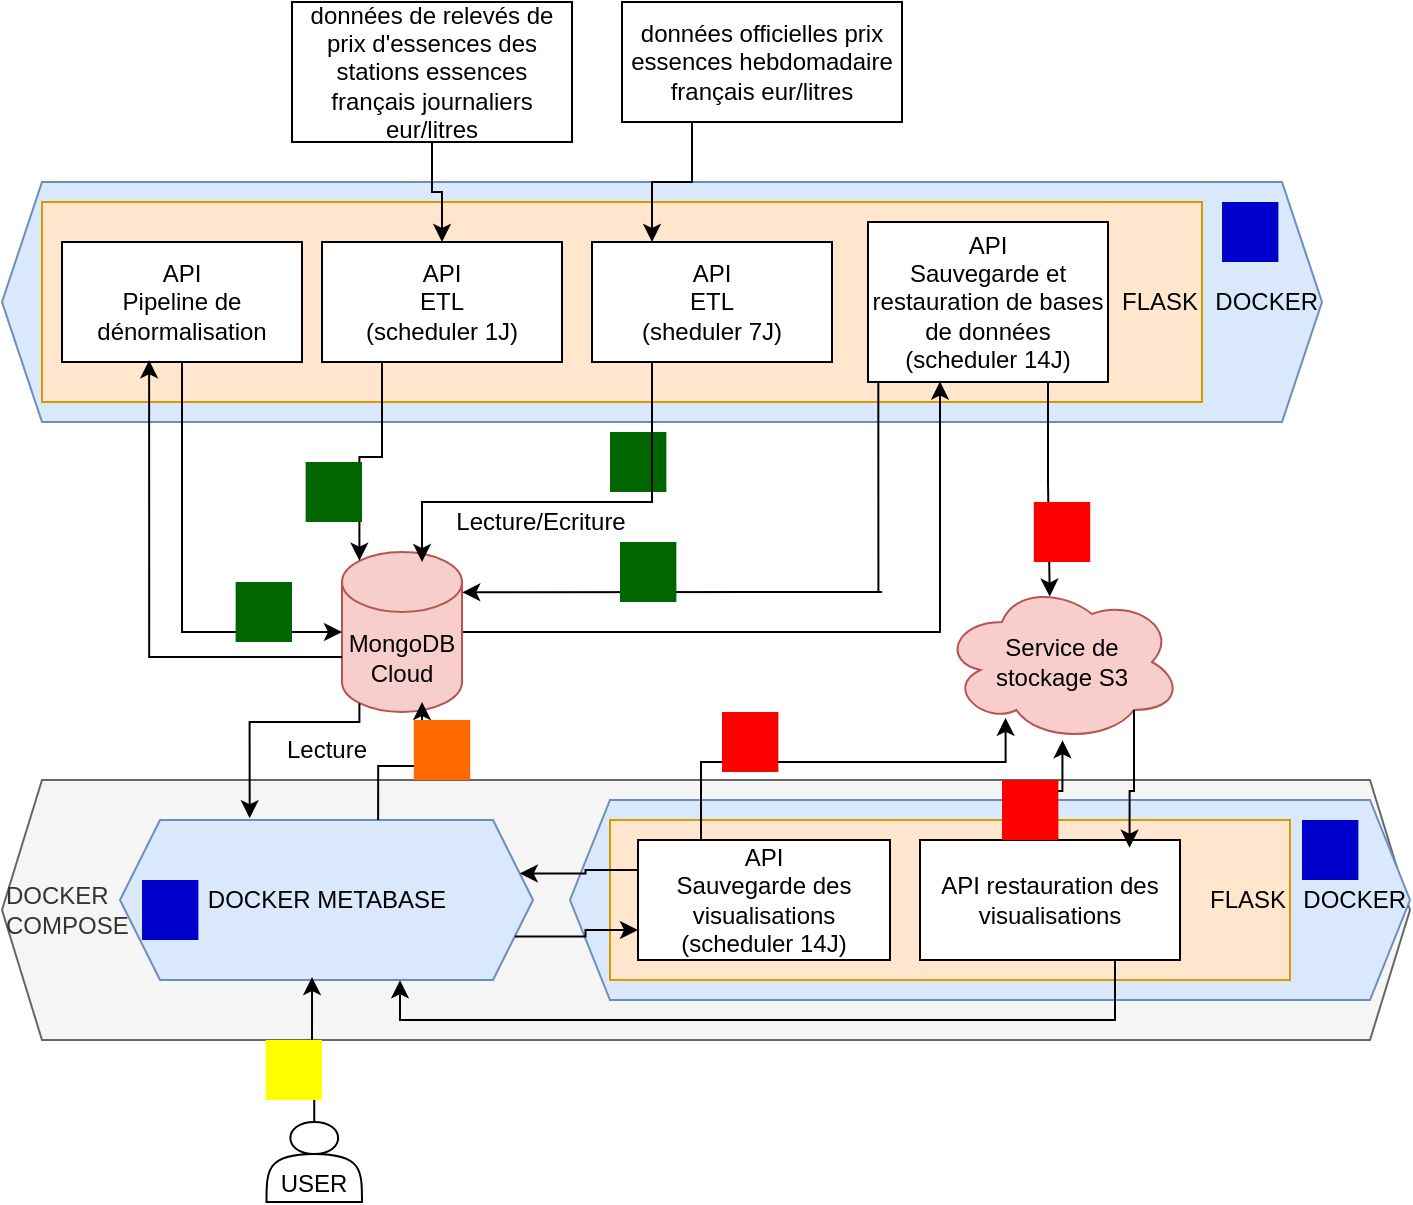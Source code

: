 <mxfile version="27.2.0">
  <diagram name="Page-1" id="DYus6r99QH-YhqP8SPfU">
    <mxGraphModel dx="1240" dy="646" grid="1" gridSize="10" guides="1" tooltips="1" connect="1" arrows="1" fold="1" page="1" pageScale="1" pageWidth="827" pageHeight="1169" math="0" shadow="0">
      <root>
        <mxCell id="0" />
        <mxCell id="1" parent="0" />
        <mxCell id="x7UDAzUqGDP_pL8HJtb2-10" value="DOCKER&lt;br&gt;COMPOSE" style="shape=hexagon;perimeter=hexagonPerimeter2;whiteSpace=wrap;html=1;fixedSize=1;align=left;fillColor=#f5f5f5;strokeColor=#666666;fontColor=#333333;" parent="1" vertex="1">
          <mxGeometry x="90" y="629" width="704" height="130" as="geometry" />
        </mxCell>
        <mxCell id="HPA1k4R3t_jq5nEZBtTo-7" value="DOCKER" style="shape=hexagon;perimeter=hexagonPerimeter2;whiteSpace=wrap;html=1;fixedSize=1;align=right;fillColor=#dae8fc;strokeColor=#6c8ebf;" parent="1" vertex="1">
          <mxGeometry x="374" y="639" width="420" height="100" as="geometry" />
        </mxCell>
        <mxCell id="HPA1k4R3t_jq5nEZBtTo-8" value="DOCKER METABASE" style="shape=hexagon;perimeter=hexagonPerimeter2;whiteSpace=wrap;html=1;fixedSize=1;align=center;fillColor=#dae8fc;strokeColor=#6c8ebf;" parent="1" vertex="1">
          <mxGeometry x="149" y="649" width="206.5" height="80" as="geometry" />
        </mxCell>
        <mxCell id="HPA1k4R3t_jq5nEZBtTo-6" value="DOCKER" style="shape=hexagon;perimeter=hexagonPerimeter2;whiteSpace=wrap;html=1;fixedSize=1;align=right;fillColor=#dae8fc;strokeColor=#6c8ebf;" parent="1" vertex="1">
          <mxGeometry x="90" y="330" width="660" height="120" as="geometry" />
        </mxCell>
        <mxCell id="RvFatmFrUb0J1HVwR3kz-6" value="FLASK" style="rounded=0;whiteSpace=wrap;html=1;align=right;fillColor=#ffe6cc;strokeColor=#d79b00;" parent="1" vertex="1">
          <mxGeometry x="110" y="340" width="580" height="100" as="geometry" />
        </mxCell>
        <mxCell id="RvFatmFrUb0J1HVwR3kz-7" style="edgeStyle=orthogonalEdgeStyle;rounded=0;orthogonalLoop=1;jettySize=auto;html=1;exitX=0.5;exitY=1;exitDx=0;exitDy=0;" parent="1" source="RvFatmFrUb0J1HVwR3kz-2" target="RvFatmFrUb0J1HVwR3kz-4" edge="1">
          <mxGeometry relative="1" as="geometry" />
        </mxCell>
        <mxCell id="RvFatmFrUb0J1HVwR3kz-2" value="&lt;span style=&quot;background-color: transparent; color: light-dark(rgb(0, 0, 0), rgb(255, 255, 255));&quot;&gt;données de relevés de prix d&#39;essences des stations essences français journaliers eur/litres&lt;/span&gt;" style="rounded=0;whiteSpace=wrap;html=1;" parent="1" vertex="1">
          <mxGeometry x="235" y="240" width="140" height="70" as="geometry" />
        </mxCell>
        <mxCell id="x7UDAzUqGDP_pL8HJtb2-3" style="edgeStyle=orthogonalEdgeStyle;rounded=0;orthogonalLoop=1;jettySize=auto;html=1;exitX=0.25;exitY=1;exitDx=0;exitDy=0;entryX=0.25;entryY=0;entryDx=0;entryDy=0;" parent="1" source="RvFatmFrUb0J1HVwR3kz-3" target="RvFatmFrUb0J1HVwR3kz-5" edge="1">
          <mxGeometry relative="1" as="geometry" />
        </mxCell>
        <mxCell id="RvFatmFrUb0J1HVwR3kz-3" value="données officielles prix essences hebdomadaire&lt;div&gt;français eur/litres&lt;/div&gt;" style="rounded=0;whiteSpace=wrap;html=1;" parent="1" vertex="1">
          <mxGeometry x="400" y="240" width="140" height="60" as="geometry" />
        </mxCell>
        <mxCell id="RvFatmFrUb0J1HVwR3kz-4" value="API&lt;br&gt;ETL&lt;br&gt;(scheduler 1J)" style="rounded=0;whiteSpace=wrap;html=1;" parent="1" vertex="1">
          <mxGeometry x="250" y="360" width="120" height="60" as="geometry" />
        </mxCell>
        <mxCell id="RvFatmFrUb0J1HVwR3kz-5" value="API&lt;br&gt;ETL&lt;br&gt;(sheduler 7J)" style="rounded=0;whiteSpace=wrap;html=1;" parent="1" vertex="1">
          <mxGeometry x="385" y="360" width="120" height="60" as="geometry" />
        </mxCell>
        <mxCell id="RvFatmFrUb0J1HVwR3kz-23" style="edgeStyle=orthogonalEdgeStyle;rounded=0;orthogonalLoop=1;jettySize=auto;html=1;exitX=1;exitY=0.5;exitDx=0;exitDy=0;exitPerimeter=0;entryX=0.3;entryY=0.997;entryDx=0;entryDy=0;entryPerimeter=0;" parent="1" source="RvFatmFrUb0J1HVwR3kz-9" target="RvFatmFrUb0J1HVwR3kz-19" edge="1">
          <mxGeometry relative="1" as="geometry">
            <mxPoint x="540" y="420" as="targetPoint" />
            <Array as="points">
              <mxPoint x="559" y="555" />
            </Array>
          </mxGeometry>
        </mxCell>
        <mxCell id="RvFatmFrUb0J1HVwR3kz-9" value="MongoDB&lt;br&gt;Cloud" style="shape=cylinder3;whiteSpace=wrap;html=1;boundedLbl=1;backgroundOutline=1;size=15;fillColor=#f8cecc;strokeColor=#b85450;" parent="1" vertex="1">
          <mxGeometry x="260" y="515" width="60" height="80" as="geometry" />
        </mxCell>
        <mxCell id="RvFatmFrUb0J1HVwR3kz-19" value="API&lt;br&gt;Sauvegarde et restauration de bases de données&lt;br&gt;(scheduler 14J)" style="rounded=0;whiteSpace=wrap;html=1;" parent="1" vertex="1">
          <mxGeometry x="523" y="350" width="120" height="80" as="geometry" />
        </mxCell>
        <mxCell id="RvFatmFrUb0J1HVwR3kz-20" style="edgeStyle=orthogonalEdgeStyle;rounded=0;orthogonalLoop=1;jettySize=auto;html=1;exitX=0.25;exitY=1;exitDx=0;exitDy=0;entryX=0.145;entryY=0;entryDx=0;entryDy=4.35;entryPerimeter=0;" parent="1" source="RvFatmFrUb0J1HVwR3kz-4" target="RvFatmFrUb0J1HVwR3kz-9" edge="1">
          <mxGeometry relative="1" as="geometry" />
        </mxCell>
        <mxCell id="RvFatmFrUb0J1HVwR3kz-22" style="edgeStyle=orthogonalEdgeStyle;rounded=0;orthogonalLoop=1;jettySize=auto;html=1;exitX=0.043;exitY=1.005;exitDx=0;exitDy=0;entryX=1.002;entryY=0.252;entryDx=0;entryDy=0;entryPerimeter=0;exitPerimeter=0;" parent="1" source="RvFatmFrUb0J1HVwR3kz-19" target="RvFatmFrUb0J1HVwR3kz-9" edge="1">
          <mxGeometry relative="1" as="geometry">
            <Array as="points">
              <mxPoint x="528" y="535" />
              <mxPoint x="530" y="535" />
            </Array>
          </mxGeometry>
        </mxCell>
        <mxCell id="RvFatmFrUb0J1HVwR3kz-24" value="Service de &lt;br&gt;stockage S3" style="ellipse;shape=cloud;whiteSpace=wrap;html=1;fillColor=#f8cecc;strokeColor=#b85450;" parent="1" vertex="1">
          <mxGeometry x="560" y="530" width="120" height="80" as="geometry" />
        </mxCell>
        <mxCell id="RvFatmFrUb0J1HVwR3kz-25" style="edgeStyle=orthogonalEdgeStyle;rounded=0;orthogonalLoop=1;jettySize=auto;html=1;exitX=0.75;exitY=1;exitDx=0;exitDy=0;entryX=0.449;entryY=0.091;entryDx=0;entryDy=0;entryPerimeter=0;" parent="1" source="RvFatmFrUb0J1HVwR3kz-19" target="RvFatmFrUb0J1HVwR3kz-24" edge="1">
          <mxGeometry relative="1" as="geometry" />
        </mxCell>
        <mxCell id="HPA1k4R3t_jq5nEZBtTo-1" value="FLASK" style="rounded=0;whiteSpace=wrap;html=1;align=right;fillColor=#ffe6cc;strokeColor=#d79b00;" parent="1" vertex="1">
          <mxGeometry x="394" y="649" width="340" height="80" as="geometry" />
        </mxCell>
        <mxCell id="HPA1k4R3t_jq5nEZBtTo-4" value="API&lt;br&gt;Sauvegarde des visualisations&lt;br&gt;(scheduler 14J)" style="rounded=0;whiteSpace=wrap;html=1;" parent="1" vertex="1">
          <mxGeometry x="408" y="659" width="126" height="60" as="geometry" />
        </mxCell>
        <mxCell id="HPA1k4R3t_jq5nEZBtTo-15" style="edgeStyle=orthogonalEdgeStyle;rounded=0;orthogonalLoop=1;jettySize=auto;html=1;exitX=0;exitY=0.25;exitDx=0;exitDy=0;entryX=0.968;entryY=0.334;entryDx=0;entryDy=0;entryPerimeter=0;" parent="1" source="HPA1k4R3t_jq5nEZBtTo-4" target="HPA1k4R3t_jq5nEZBtTo-8" edge="1">
          <mxGeometry relative="1" as="geometry" />
        </mxCell>
        <mxCell id="HPA1k4R3t_jq5nEZBtTo-16" style="edgeStyle=orthogonalEdgeStyle;rounded=0;orthogonalLoop=1;jettySize=auto;html=1;exitX=1;exitY=0.75;exitDx=0;exitDy=0;entryX=0;entryY=0.75;entryDx=0;entryDy=0;" parent="1" source="HPA1k4R3t_jq5nEZBtTo-8" target="HPA1k4R3t_jq5nEZBtTo-4" edge="1">
          <mxGeometry relative="1" as="geometry" />
        </mxCell>
        <mxCell id="HPA1k4R3t_jq5nEZBtTo-18" value="API restauration des visualisations" style="rounded=0;whiteSpace=wrap;html=1;" parent="1" vertex="1">
          <mxGeometry x="549" y="659" width="130" height="60" as="geometry" />
        </mxCell>
        <mxCell id="HPA1k4R3t_jq5nEZBtTo-19" style="edgeStyle=orthogonalEdgeStyle;rounded=0;orthogonalLoop=1;jettySize=auto;html=1;exitX=0.25;exitY=0;exitDx=0;exitDy=0;entryX=0.265;entryY=0.849;entryDx=0;entryDy=0;entryPerimeter=0;" parent="1" source="HPA1k4R3t_jq5nEZBtTo-4" target="RvFatmFrUb0J1HVwR3kz-24" edge="1">
          <mxGeometry relative="1" as="geometry">
            <Array as="points">
              <mxPoint x="440" y="620" />
              <mxPoint x="592" y="620" />
            </Array>
          </mxGeometry>
        </mxCell>
        <mxCell id="HPA1k4R3t_jq5nEZBtTo-20" style="edgeStyle=orthogonalEdgeStyle;rounded=0;orthogonalLoop=1;jettySize=auto;html=1;exitX=0.5;exitY=0;exitDx=0;exitDy=0;entryX=0.502;entryY=0.989;entryDx=0;entryDy=0;entryPerimeter=0;" parent="1" source="HPA1k4R3t_jq5nEZBtTo-18" target="RvFatmFrUb0J1HVwR3kz-24" edge="1">
          <mxGeometry relative="1" as="geometry" />
        </mxCell>
        <mxCell id="HPA1k4R3t_jq5nEZBtTo-24" style="edgeStyle=orthogonalEdgeStyle;rounded=0;orthogonalLoop=1;jettySize=auto;html=1;exitX=0.8;exitY=0.8;exitDx=0;exitDy=0;exitPerimeter=0;entryX=0.806;entryY=0.064;entryDx=0;entryDy=0;entryPerimeter=0;" parent="1" source="RvFatmFrUb0J1HVwR3kz-24" target="HPA1k4R3t_jq5nEZBtTo-18" edge="1">
          <mxGeometry relative="1" as="geometry" />
        </mxCell>
        <mxCell id="x7UDAzUqGDP_pL8HJtb2-9" style="edgeStyle=orthogonalEdgeStyle;rounded=0;orthogonalLoop=1;jettySize=auto;html=1;exitX=0.75;exitY=1;exitDx=0;exitDy=0;entryX=0.678;entryY=1.002;entryDx=0;entryDy=0;entryPerimeter=0;" parent="1" source="HPA1k4R3t_jq5nEZBtTo-18" target="HPA1k4R3t_jq5nEZBtTo-8" edge="1">
          <mxGeometry relative="1" as="geometry" />
        </mxCell>
        <mxCell id="x7UDAzUqGDP_pL8HJtb2-11" value="Lecture/Ecriture" style="text;html=1;align=center;verticalAlign=middle;resizable=0;points=[];autosize=1;strokeColor=none;fillColor=none;" parent="1" vertex="1">
          <mxGeometry x="304" y="485" width="110" height="30" as="geometry" />
        </mxCell>
        <mxCell id="x7UDAzUqGDP_pL8HJtb2-12" value="Lecture" style="text;html=1;align=center;verticalAlign=middle;resizable=0;points=[];autosize=1;strokeColor=none;fillColor=none;" parent="1" vertex="1">
          <mxGeometry x="222.25" y="599" width="60" height="30" as="geometry" />
        </mxCell>
        <mxCell id="ni66Df2iKQl0QjkRm9EE-3" value="API&lt;br&gt;Pipeline de dénormalisation" style="rounded=0;whiteSpace=wrap;html=1;" parent="1" vertex="1">
          <mxGeometry x="120" y="360" width="120" height="60" as="geometry" />
        </mxCell>
        <mxCell id="ni66Df2iKQl0QjkRm9EE-4" style="edgeStyle=orthogonalEdgeStyle;rounded=0;orthogonalLoop=1;jettySize=auto;html=1;exitX=0.75;exitY=1;exitDx=0;exitDy=0;entryX=0;entryY=0.5;entryDx=0;entryDy=0;entryPerimeter=0;" parent="1" source="ni66Df2iKQl0QjkRm9EE-3" target="RvFatmFrUb0J1HVwR3kz-9" edge="1">
          <mxGeometry relative="1" as="geometry">
            <Array as="points">
              <mxPoint x="180" y="420" />
              <mxPoint x="180" y="555" />
            </Array>
          </mxGeometry>
        </mxCell>
        <mxCell id="ni66Df2iKQl0QjkRm9EE-5" style="edgeStyle=orthogonalEdgeStyle;rounded=0;orthogonalLoop=1;jettySize=auto;html=1;exitX=0;exitY=0;exitDx=0;exitDy=52.5;exitPerimeter=0;entryX=0.363;entryY=0.986;entryDx=0;entryDy=0;entryPerimeter=0;" parent="1" source="RvFatmFrUb0J1HVwR3kz-9" target="ni66Df2iKQl0QjkRm9EE-3" edge="1">
          <mxGeometry relative="1" as="geometry" />
        </mxCell>
        <mxCell id="1mjks7PZAl2FSifkfttK-1" style="edgeStyle=orthogonalEdgeStyle;rounded=0;orthogonalLoop=1;jettySize=auto;html=1;exitX=0.145;exitY=1;exitDx=0;exitDy=-4.35;exitPerimeter=0;entryX=0.314;entryY=-0.011;entryDx=0;entryDy=0;entryPerimeter=0;" parent="1" source="RvFatmFrUb0J1HVwR3kz-9" target="HPA1k4R3t_jq5nEZBtTo-8" edge="1">
          <mxGeometry relative="1" as="geometry">
            <Array as="points">
              <mxPoint x="269" y="600" />
              <mxPoint x="214" y="600" />
            </Array>
          </mxGeometry>
        </mxCell>
        <mxCell id="1mjks7PZAl2FSifkfttK-3" style="edgeStyle=orthogonalEdgeStyle;rounded=0;orthogonalLoop=1;jettySize=auto;html=1;exitX=0.625;exitY=0;exitDx=0;exitDy=0;entryX=0.667;entryY=0.938;entryDx=0;entryDy=0;entryPerimeter=0;" parent="1" source="HPA1k4R3t_jq5nEZBtTo-8" target="RvFatmFrUb0J1HVwR3kz-9" edge="1">
          <mxGeometry relative="1" as="geometry" />
        </mxCell>
        <mxCell id="rdws22y0H5SSvtKyhdtP-1" value="USER" style="shape=actor;whiteSpace=wrap;html=1;verticalAlign=bottom;" vertex="1" parent="1">
          <mxGeometry x="222.25" y="800" width="47.75" height="40" as="geometry" />
        </mxCell>
        <mxCell id="rdws22y0H5SSvtKyhdtP-2" style="edgeStyle=orthogonalEdgeStyle;rounded=0;orthogonalLoop=1;jettySize=auto;html=1;exitX=0.5;exitY=0;exitDx=0;exitDy=0;entryX=0.465;entryY=0.982;entryDx=0;entryDy=0;entryPerimeter=0;" edge="1" parent="1" source="rdws22y0H5SSvtKyhdtP-1" target="HPA1k4R3t_jq5nEZBtTo-8">
          <mxGeometry relative="1" as="geometry" />
        </mxCell>
        <mxCell id="rdws22y0H5SSvtKyhdtP-5" value="" style="points=[];aspect=fixed;html=1;align=center;shadow=0;dashed=0;fillColor=#FF6A00;strokeColor=none;shape=mxgraph.alibaba_cloud.hsm_hardware_security_module;" vertex="1" parent="1">
          <mxGeometry x="295.91" y="599" width="28.19" height="30" as="geometry" />
        </mxCell>
        <mxCell id="rdws22y0H5SSvtKyhdtP-6" value="" style="points=[];aspect=fixed;html=1;align=center;shadow=0;dashed=0;fillColor=#006600;strokeColor=none;shape=mxgraph.alibaba_cloud.hsm_hardware_security_module;" vertex="1" parent="1">
          <mxGeometry x="206.81" y="530" width="28.19" height="30" as="geometry" />
        </mxCell>
        <mxCell id="rdws22y0H5SSvtKyhdtP-7" value="" style="points=[];aspect=fixed;html=1;align=center;shadow=0;dashed=0;fillColor=#006600;strokeColor=none;shape=mxgraph.alibaba_cloud.hsm_hardware_security_module;" vertex="1" parent="1">
          <mxGeometry x="241.81" y="470" width="28.19" height="30" as="geometry" />
        </mxCell>
        <mxCell id="rdws22y0H5SSvtKyhdtP-8" value="" style="points=[];aspect=fixed;html=1;align=center;shadow=0;dashed=0;fillColor=#006600;strokeColor=none;shape=mxgraph.alibaba_cloud.hsm_hardware_security_module;" vertex="1" parent="1">
          <mxGeometry x="394" y="455" width="28.19" height="30" as="geometry" />
        </mxCell>
        <mxCell id="rdws22y0H5SSvtKyhdtP-11" style="edgeStyle=orthogonalEdgeStyle;rounded=0;orthogonalLoop=1;jettySize=auto;html=1;exitX=0.25;exitY=1;exitDx=0;exitDy=0;entryX=0.667;entryY=0.063;entryDx=0;entryDy=0;entryPerimeter=0;" edge="1" parent="1" source="RvFatmFrUb0J1HVwR3kz-5" target="RvFatmFrUb0J1HVwR3kz-9">
          <mxGeometry relative="1" as="geometry">
            <Array as="points">
              <mxPoint x="415" y="490" />
              <mxPoint x="300" y="490" />
            </Array>
          </mxGeometry>
        </mxCell>
        <mxCell id="rdws22y0H5SSvtKyhdtP-12" value="" style="points=[];aspect=fixed;html=1;align=center;shadow=0;dashed=0;fillColor=#006600;strokeColor=none;shape=mxgraph.alibaba_cloud.hsm_hardware_security_module;" vertex="1" parent="1">
          <mxGeometry x="399" y="510" width="28.19" height="30" as="geometry" />
        </mxCell>
        <mxCell id="rdws22y0H5SSvtKyhdtP-13" value="" style="points=[];aspect=fixed;html=1;align=center;shadow=0;dashed=0;fillColor=#FF0000;strokeColor=none;shape=mxgraph.alibaba_cloud.hsm_hardware_security_module;" vertex="1" parent="1">
          <mxGeometry x="605.9" y="490" width="28.19" height="30" as="geometry" />
        </mxCell>
        <mxCell id="rdws22y0H5SSvtKyhdtP-14" value="" style="points=[];aspect=fixed;html=1;align=center;shadow=0;dashed=0;fillColor=#FF0000;strokeColor=none;shape=mxgraph.alibaba_cloud.hsm_hardware_security_module;" vertex="1" parent="1">
          <mxGeometry x="450" y="595" width="28.19" height="30" as="geometry" />
        </mxCell>
        <mxCell id="rdws22y0H5SSvtKyhdtP-17" value="" style="points=[];aspect=fixed;html=1;align=center;shadow=0;dashed=0;fillColor=#FF0000;strokeColor=none;shape=mxgraph.alibaba_cloud.hsm_hardware_security_module;" vertex="1" parent="1">
          <mxGeometry x="590" y="629" width="28.19" height="30" as="geometry" />
        </mxCell>
        <mxCell id="rdws22y0H5SSvtKyhdtP-18" value="" style="points=[];aspect=fixed;html=1;align=center;shadow=0;dashed=0;fillColor=#0000CC;strokeColor=none;shape=mxgraph.alibaba_cloud.hsm_hardware_security_module;" vertex="1" parent="1">
          <mxGeometry x="740" y="649" width="28.19" height="30" as="geometry" />
        </mxCell>
        <mxCell id="rdws22y0H5SSvtKyhdtP-19" value="" style="points=[];aspect=fixed;html=1;align=center;shadow=0;dashed=0;fillColor=#0000CC;strokeColor=none;shape=mxgraph.alibaba_cloud.hsm_hardware_security_module;" vertex="1" parent="1">
          <mxGeometry x="700" y="340" width="28.19" height="30" as="geometry" />
        </mxCell>
        <mxCell id="rdws22y0H5SSvtKyhdtP-20" value="" style="points=[];aspect=fixed;html=1;align=center;shadow=0;dashed=0;fillColor=#0000CC;strokeColor=none;shape=mxgraph.alibaba_cloud.hsm_hardware_security_module;" vertex="1" parent="1">
          <mxGeometry x="160" y="679" width="28.19" height="30" as="geometry" />
        </mxCell>
        <mxCell id="rdws22y0H5SSvtKyhdtP-21" value="" style="points=[];aspect=fixed;html=1;align=center;shadow=0;dashed=0;fillColor=#FFFF00;strokeColor=none;shape=mxgraph.alibaba_cloud.hsm_hardware_security_module;" vertex="1" parent="1">
          <mxGeometry x="221.81" y="759" width="28.19" height="30" as="geometry" />
        </mxCell>
      </root>
    </mxGraphModel>
  </diagram>
</mxfile>
